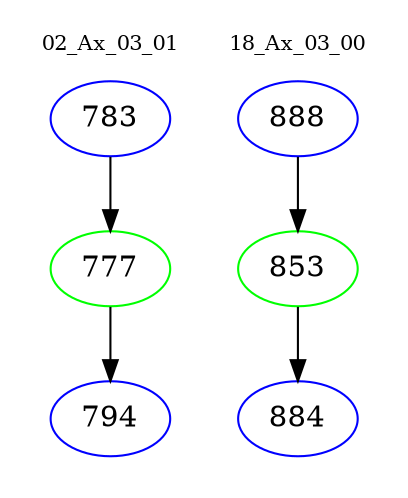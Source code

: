 digraph{
subgraph cluster_0 {
color = white
label = "02_Ax_03_01";
fontsize=10;
T0_783 [label="783", color="blue"]
T0_783 -> T0_777 [color="black"]
T0_777 [label="777", color="green"]
T0_777 -> T0_794 [color="black"]
T0_794 [label="794", color="blue"]
}
subgraph cluster_1 {
color = white
label = "18_Ax_03_00";
fontsize=10;
T1_888 [label="888", color="blue"]
T1_888 -> T1_853 [color="black"]
T1_853 [label="853", color="green"]
T1_853 -> T1_884 [color="black"]
T1_884 [label="884", color="blue"]
}
}
